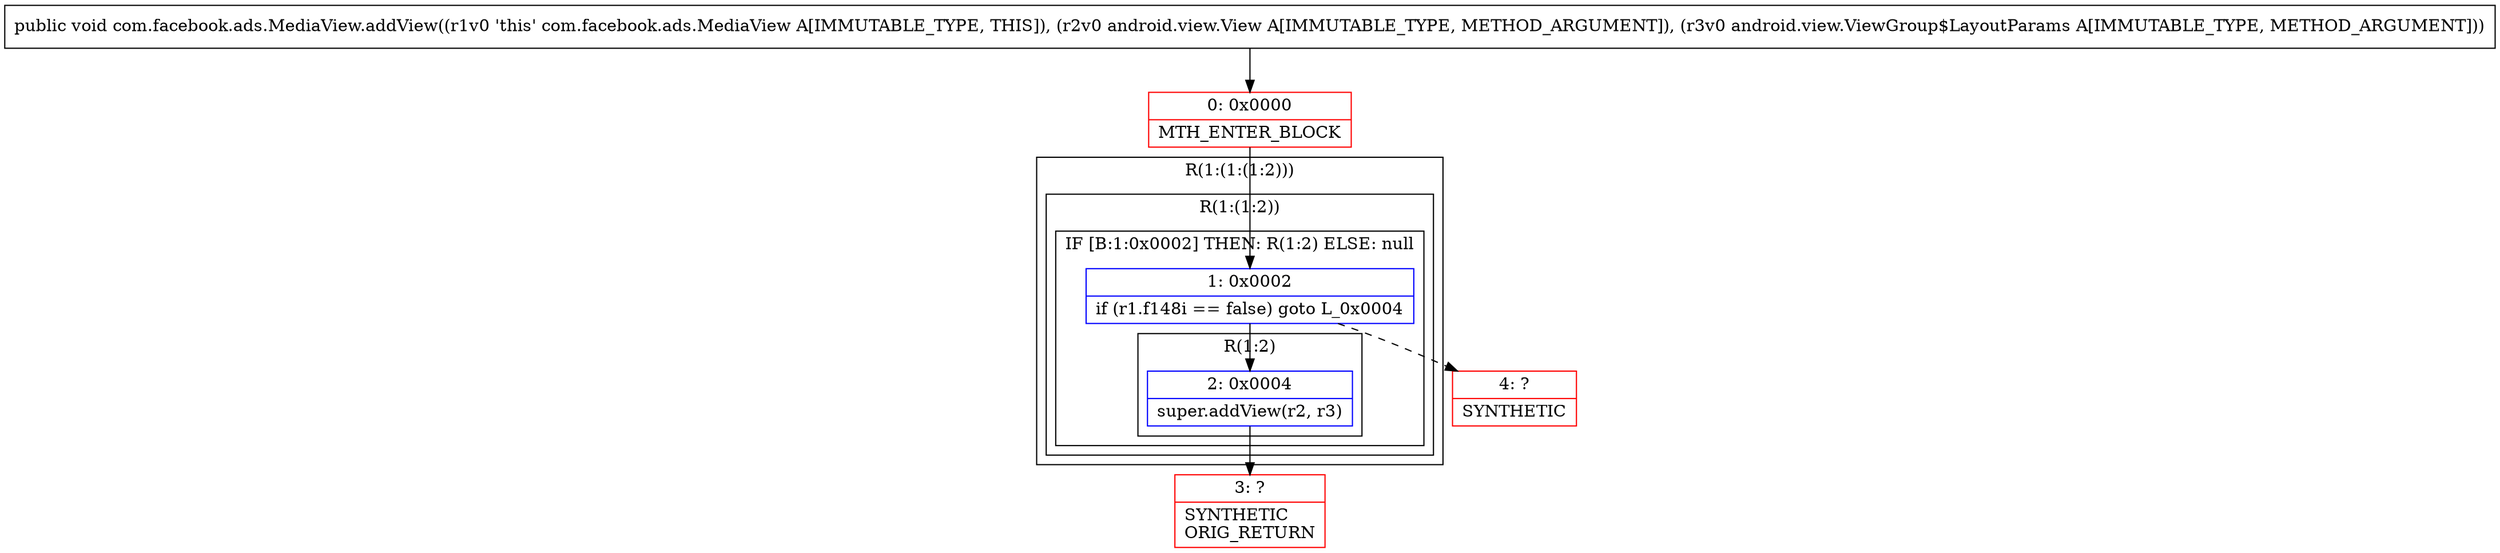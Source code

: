 digraph "CFG forcom.facebook.ads.MediaView.addView(Landroid\/view\/View;Landroid\/view\/ViewGroup$LayoutParams;)V" {
subgraph cluster_Region_1508582421 {
label = "R(1:(1:(1:2)))";
node [shape=record,color=blue];
subgraph cluster_Region_1572973597 {
label = "R(1:(1:2))";
node [shape=record,color=blue];
subgraph cluster_IfRegion_2018594612 {
label = "IF [B:1:0x0002] THEN: R(1:2) ELSE: null";
node [shape=record,color=blue];
Node_1 [shape=record,label="{1\:\ 0x0002|if (r1.f148i == false) goto L_0x0004\l}"];
subgraph cluster_Region_533390 {
label = "R(1:2)";
node [shape=record,color=blue];
Node_2 [shape=record,label="{2\:\ 0x0004|super.addView(r2, r3)\l}"];
}
}
}
}
Node_0 [shape=record,color=red,label="{0\:\ 0x0000|MTH_ENTER_BLOCK\l}"];
Node_3 [shape=record,color=red,label="{3\:\ ?|SYNTHETIC\lORIG_RETURN\l}"];
Node_4 [shape=record,color=red,label="{4\:\ ?|SYNTHETIC\l}"];
MethodNode[shape=record,label="{public void com.facebook.ads.MediaView.addView((r1v0 'this' com.facebook.ads.MediaView A[IMMUTABLE_TYPE, THIS]), (r2v0 android.view.View A[IMMUTABLE_TYPE, METHOD_ARGUMENT]), (r3v0 android.view.ViewGroup$LayoutParams A[IMMUTABLE_TYPE, METHOD_ARGUMENT])) }"];
MethodNode -> Node_0;
Node_1 -> Node_2;
Node_1 -> Node_4[style=dashed];
Node_2 -> Node_3;
Node_0 -> Node_1;
}

